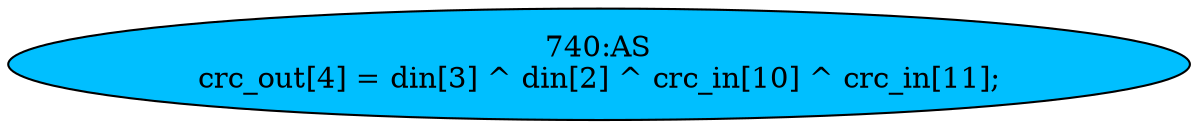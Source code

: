 strict digraph "" {
	node [label="\N"];
	"740:AS"	 [ast="<pyverilog.vparser.ast.Assign object at 0x7f55b234bb10>",
		def_var="['crc_out']",
		fillcolor=deepskyblue,
		label="740:AS
crc_out[4] = din[3] ^ din[2] ^ crc_in[10] ^ crc_in[11];",
		statements="[]",
		style=filled,
		typ=Assign,
		use_var="['din', 'din', 'crc_in', 'crc_in']"];
}
